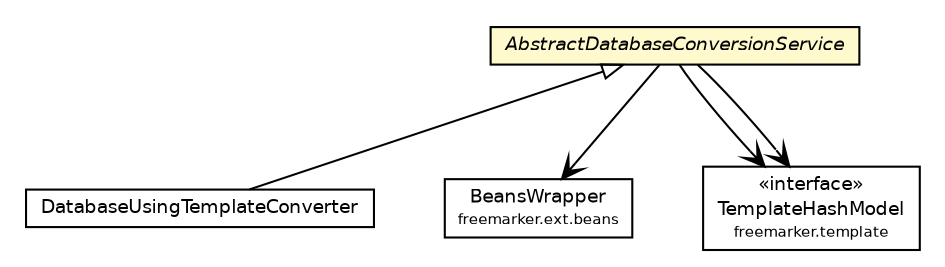 #!/usr/local/bin/dot
#
# Class diagram 
# Generated by UMLGraph version R5_6 (http://www.umlgraph.org/)
#

digraph G {
	edge [fontname="Helvetica",fontsize=10,labelfontname="Helvetica",labelfontsize=10];
	node [fontname="Helvetica",fontsize=10,shape=plaintext];
	nodesep=0.25;
	ranksep=0.5;
	// net.ljcomputing.database.servcie.impl.DatabaseUsingTemplateConverter
	c287 [label=<<table title="net.ljcomputing.database.servcie.impl.DatabaseUsingTemplateConverter" border="0" cellborder="1" cellspacing="0" cellpadding="2" port="p" href="./DatabaseUsingTemplateConverter.html">
		<tr><td><table border="0" cellspacing="0" cellpadding="1">
<tr><td align="center" balign="center"> DatabaseUsingTemplateConverter </td></tr>
		</table></td></tr>
		</table>>, URL="./DatabaseUsingTemplateConverter.html", fontname="Helvetica", fontcolor="black", fontsize=9.0];
	// net.ljcomputing.database.servcie.impl.AbstractDatabaseConversionService
	c288 [label=<<table title="net.ljcomputing.database.servcie.impl.AbstractDatabaseConversionService" border="0" cellborder="1" cellspacing="0" cellpadding="2" port="p" bgcolor="lemonChiffon" href="./AbstractDatabaseConversionService.html">
		<tr><td><table border="0" cellspacing="0" cellpadding="1">
<tr><td align="center" balign="center"><font face="Helvetica-Oblique"> AbstractDatabaseConversionService </font></td></tr>
		</table></td></tr>
		</table>>, URL="./AbstractDatabaseConversionService.html", fontname="Helvetica", fontcolor="black", fontsize=9.0];
	//net.ljcomputing.database.servcie.impl.DatabaseUsingTemplateConverter extends net.ljcomputing.database.servcie.impl.AbstractDatabaseConversionService
	c288:p -> c287:p [dir=back,arrowtail=empty];
	// net.ljcomputing.database.servcie.impl.AbstractDatabaseConversionService NAVASSOC freemarker.ext.beans.BeansWrapper
	c288:p -> c370:p [taillabel="", label="", headlabel="", fontname="Helvetica", fontcolor="black", fontsize=10.0, color="black", arrowhead=open];
	// net.ljcomputing.database.servcie.impl.AbstractDatabaseConversionService NAVASSOC freemarker.template.TemplateHashModel
	c288:p -> c371:p [taillabel="", label="", headlabel="", fontname="Helvetica", fontcolor="black", fontsize=10.0, color="black", arrowhead=open];
	// net.ljcomputing.database.servcie.impl.AbstractDatabaseConversionService NAVASSOC freemarker.template.TemplateHashModel
	c288:p -> c371:p [taillabel="", label="", headlabel="", fontname="Helvetica", fontcolor="black", fontsize=10.0, color="black", arrowhead=open];
	// freemarker.ext.beans.BeansWrapper
	c370 [label=<<table title="freemarker.ext.beans.BeansWrapper" border="0" cellborder="1" cellspacing="0" cellpadding="2" port="p">
		<tr><td><table border="0" cellspacing="0" cellpadding="1">
<tr><td align="center" balign="center"> BeansWrapper </td></tr>
<tr><td align="center" balign="center"><font point-size="7.0"> freemarker.ext.beans </font></td></tr>
		</table></td></tr>
		</table>>, URL="null", fontname="Helvetica", fontcolor="black", fontsize=9.0];
	// freemarker.template.TemplateHashModel
	c371 [label=<<table title="freemarker.template.TemplateHashModel" border="0" cellborder="1" cellspacing="0" cellpadding="2" port="p">
		<tr><td><table border="0" cellspacing="0" cellpadding="1">
<tr><td align="center" balign="center"> &#171;interface&#187; </td></tr>
<tr><td align="center" balign="center"> TemplateHashModel </td></tr>
<tr><td align="center" balign="center"><font point-size="7.0"> freemarker.template </font></td></tr>
		</table></td></tr>
		</table>>, URL="null", fontname="Helvetica", fontcolor="black", fontsize=9.0];
}

